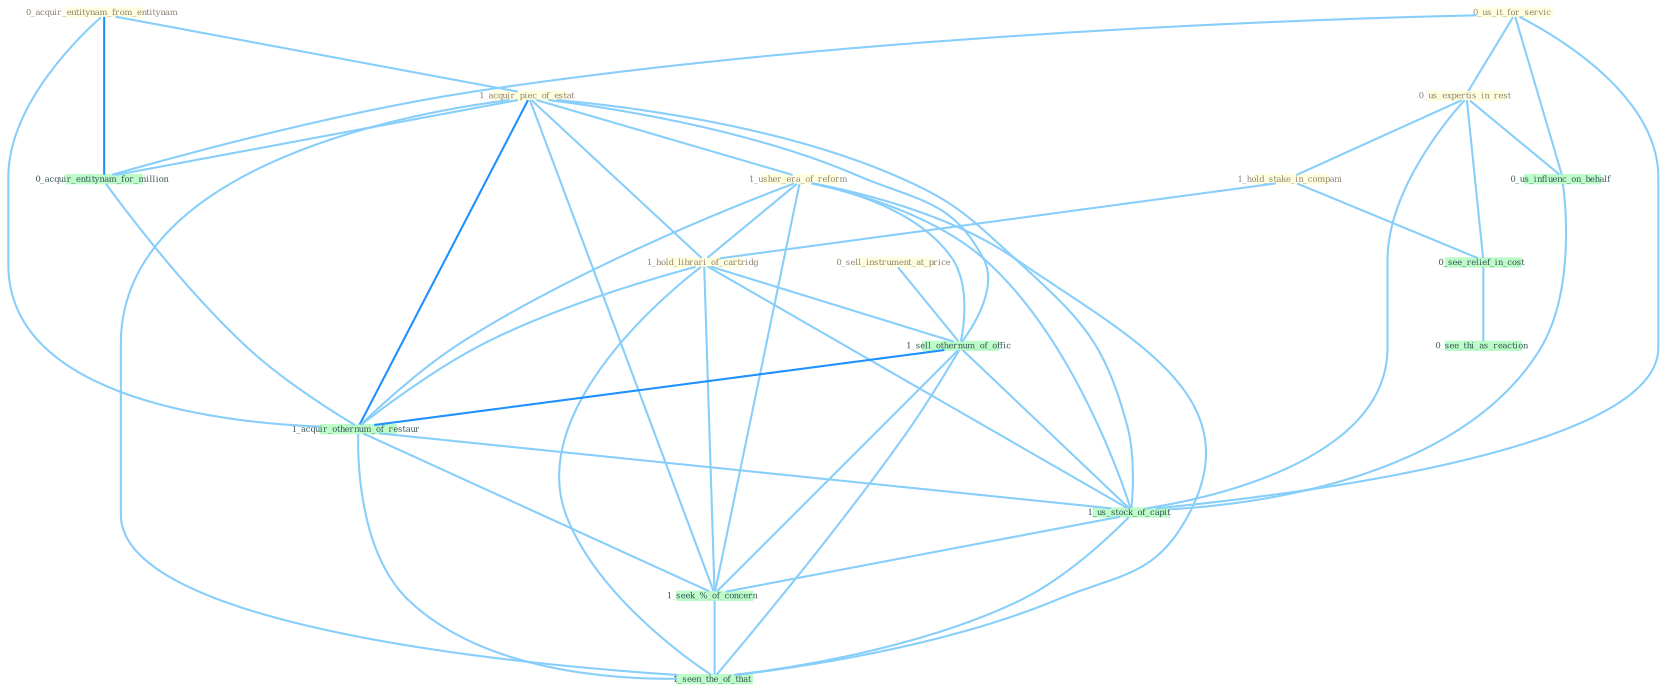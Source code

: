 Graph G{ 
    node
    [shape=polygon,style=filled,width=.5,height=.06,color="#BDFCC9",fixedsize=true,fontsize=4,
    fontcolor="#2f4f4f"];
    {node
    [color="#ffffe0", fontcolor="#8b7d6b"] "0_acquir_entitynam_from_entitynam " "0_us_it_for_servic " "1_acquir_piec_of_estat " "0_us_expertis_in_rest " "1_usher_era_of_reform " "0_sell_instrument_at_price " "1_hold_stake_in_compani " "1_hold_librari_of_cartridg "}
{node [color="#fff0f5", fontcolor="#b22222"]}
edge [color="#B0E2FF"];

	"0_acquir_entitynam_from_entitynam " -- "1_acquir_piec_of_estat " [w="1", color="#87cefa" ];
	"0_acquir_entitynam_from_entitynam " -- "0_acquir_entitynam_for_million " [w="2", color="#1e90ff" , len=0.8];
	"0_acquir_entitynam_from_entitynam " -- "1_acquir_othernum_of_restaur " [w="1", color="#87cefa" ];
	"0_us_it_for_servic " -- "0_us_expertis_in_rest " [w="1", color="#87cefa" ];
	"0_us_it_for_servic " -- "0_acquir_entitynam_for_million " [w="1", color="#87cefa" ];
	"0_us_it_for_servic " -- "0_us_influenc_on_behalf " [w="1", color="#87cefa" ];
	"0_us_it_for_servic " -- "1_us_stock_of_capit " [w="1", color="#87cefa" ];
	"1_acquir_piec_of_estat " -- "1_usher_era_of_reform " [w="1", color="#87cefa" ];
	"1_acquir_piec_of_estat " -- "1_hold_librari_of_cartridg " [w="1", color="#87cefa" ];
	"1_acquir_piec_of_estat " -- "0_acquir_entitynam_for_million " [w="1", color="#87cefa" ];
	"1_acquir_piec_of_estat " -- "1_sell_othernum_of_offic " [w="1", color="#87cefa" ];
	"1_acquir_piec_of_estat " -- "1_acquir_othernum_of_restaur " [w="2", color="#1e90ff" , len=0.8];
	"1_acquir_piec_of_estat " -- "1_us_stock_of_capit " [w="1", color="#87cefa" ];
	"1_acquir_piec_of_estat " -- "1_seek_%_of_concern " [w="1", color="#87cefa" ];
	"1_acquir_piec_of_estat " -- "1_seen_the_of_that " [w="1", color="#87cefa" ];
	"0_us_expertis_in_rest " -- "1_hold_stake_in_compani " [w="1", color="#87cefa" ];
	"0_us_expertis_in_rest " -- "0_us_influenc_on_behalf " [w="1", color="#87cefa" ];
	"0_us_expertis_in_rest " -- "0_see_relief_in_cost " [w="1", color="#87cefa" ];
	"0_us_expertis_in_rest " -- "1_us_stock_of_capit " [w="1", color="#87cefa" ];
	"1_usher_era_of_reform " -- "1_hold_librari_of_cartridg " [w="1", color="#87cefa" ];
	"1_usher_era_of_reform " -- "1_sell_othernum_of_offic " [w="1", color="#87cefa" ];
	"1_usher_era_of_reform " -- "1_acquir_othernum_of_restaur " [w="1", color="#87cefa" ];
	"1_usher_era_of_reform " -- "1_us_stock_of_capit " [w="1", color="#87cefa" ];
	"1_usher_era_of_reform " -- "1_seek_%_of_concern " [w="1", color="#87cefa" ];
	"1_usher_era_of_reform " -- "1_seen_the_of_that " [w="1", color="#87cefa" ];
	"0_sell_instrument_at_price " -- "1_sell_othernum_of_offic " [w="1", color="#87cefa" ];
	"1_hold_stake_in_compani " -- "1_hold_librari_of_cartridg " [w="1", color="#87cefa" ];
	"1_hold_stake_in_compani " -- "0_see_relief_in_cost " [w="1", color="#87cefa" ];
	"1_hold_librari_of_cartridg " -- "1_sell_othernum_of_offic " [w="1", color="#87cefa" ];
	"1_hold_librari_of_cartridg " -- "1_acquir_othernum_of_restaur " [w="1", color="#87cefa" ];
	"1_hold_librari_of_cartridg " -- "1_us_stock_of_capit " [w="1", color="#87cefa" ];
	"1_hold_librari_of_cartridg " -- "1_seek_%_of_concern " [w="1", color="#87cefa" ];
	"1_hold_librari_of_cartridg " -- "1_seen_the_of_that " [w="1", color="#87cefa" ];
	"0_acquir_entitynam_for_million " -- "1_acquir_othernum_of_restaur " [w="1", color="#87cefa" ];
	"1_sell_othernum_of_offic " -- "1_acquir_othernum_of_restaur " [w="2", color="#1e90ff" , len=0.8];
	"1_sell_othernum_of_offic " -- "1_us_stock_of_capit " [w="1", color="#87cefa" ];
	"1_sell_othernum_of_offic " -- "1_seek_%_of_concern " [w="1", color="#87cefa" ];
	"1_sell_othernum_of_offic " -- "1_seen_the_of_that " [w="1", color="#87cefa" ];
	"0_us_influenc_on_behalf " -- "1_us_stock_of_capit " [w="1", color="#87cefa" ];
	"0_see_relief_in_cost " -- "0_see_thi_as_reaction " [w="1", color="#87cefa" ];
	"1_acquir_othernum_of_restaur " -- "1_us_stock_of_capit " [w="1", color="#87cefa" ];
	"1_acquir_othernum_of_restaur " -- "1_seek_%_of_concern " [w="1", color="#87cefa" ];
	"1_acquir_othernum_of_restaur " -- "1_seen_the_of_that " [w="1", color="#87cefa" ];
	"1_us_stock_of_capit " -- "1_seek_%_of_concern " [w="1", color="#87cefa" ];
	"1_us_stock_of_capit " -- "1_seen_the_of_that " [w="1", color="#87cefa" ];
	"1_seek_%_of_concern " -- "1_seen_the_of_that " [w="1", color="#87cefa" ];
}